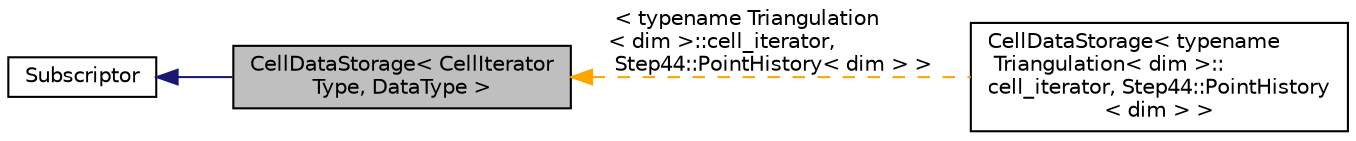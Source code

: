 digraph "CellDataStorage&lt; CellIteratorType, DataType &gt;"
{
 // LATEX_PDF_SIZE
  edge [fontname="Helvetica",fontsize="10",labelfontname="Helvetica",labelfontsize="10"];
  node [fontname="Helvetica",fontsize="10",shape=record];
  rankdir="LR";
  Node1 [label="CellDataStorage\< CellIterator\lType, DataType \>",height=0.2,width=0.4,color="black", fillcolor="grey75", style="filled", fontcolor="black",tooltip=" "];
  Node2 -> Node1 [dir="back",color="midnightblue",fontsize="10",style="solid",fontname="Helvetica"];
  Node2 [label="Subscriptor",height=0.2,width=0.4,color="black", fillcolor="white", style="filled",URL="$classSubscriptor.html",tooltip=" "];
  Node1 -> Node3 [dir="back",color="orange",fontsize="10",style="dashed",label=" \< typename Triangulation\l\< dim \>::cell_iterator,\l Step44::PointHistory\< dim \> \>" ,fontname="Helvetica"];
  Node3 [label="CellDataStorage\< typename\l Triangulation\< dim \>::\lcell_iterator, Step44::PointHistory\l\< dim \> \>",height=0.2,width=0.4,color="black", fillcolor="white", style="filled",URL="$classCellDataStorage.html",tooltip=" "];
}
